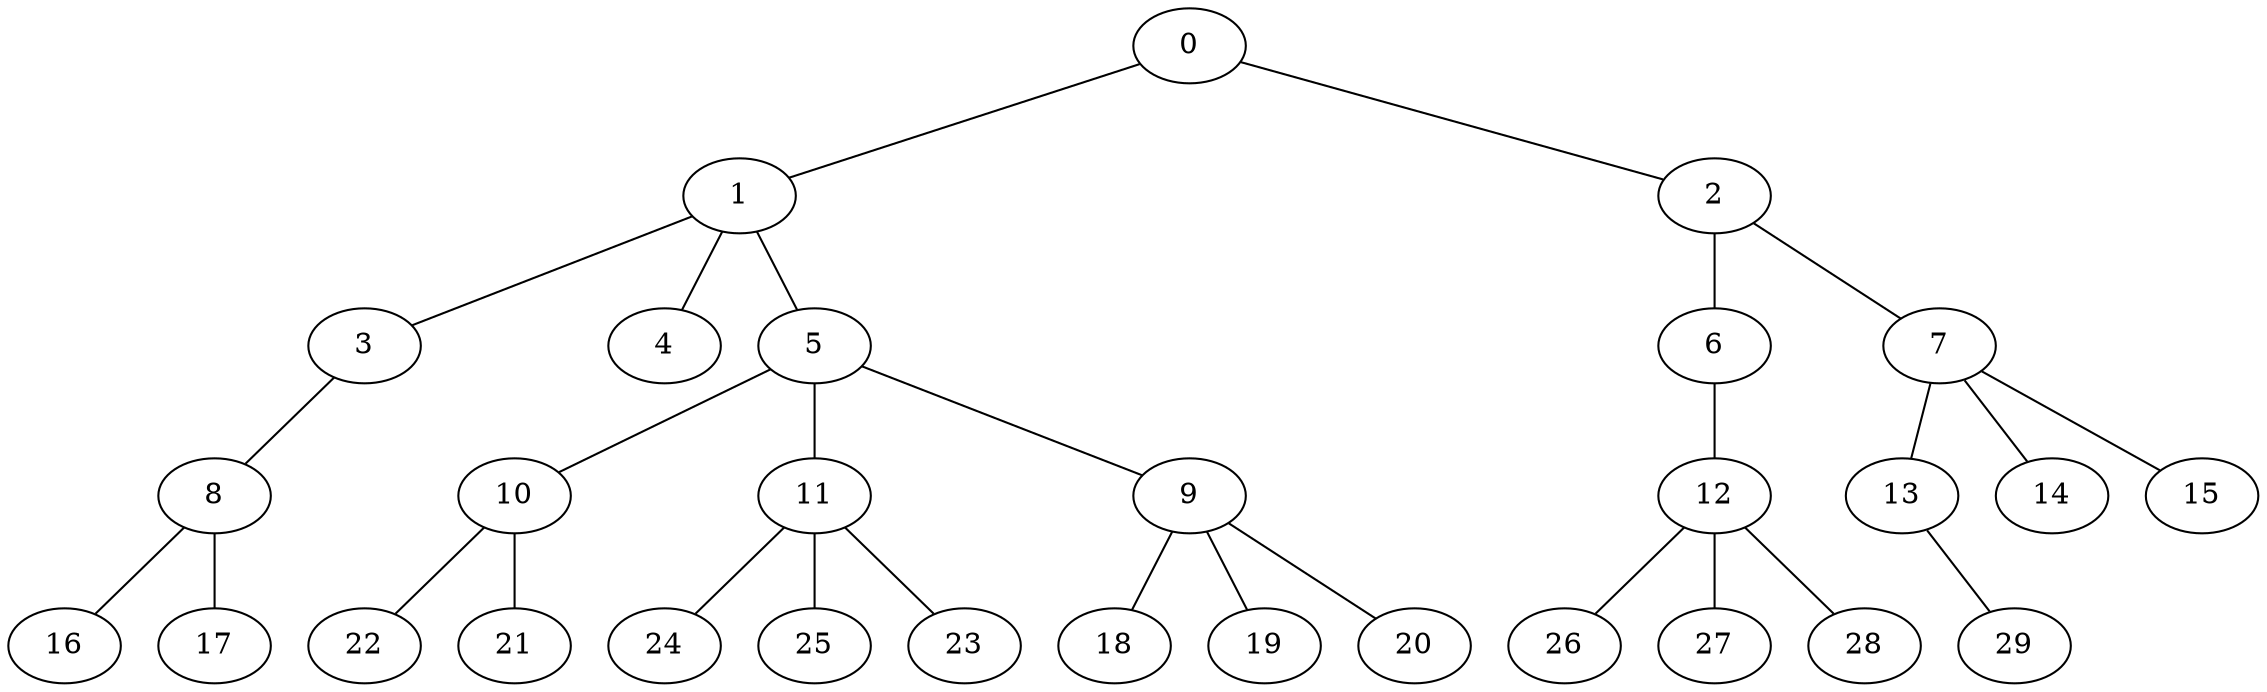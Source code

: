 
graph graphname {
    0 -- 1
0 -- 2
1 -- 3
1 -- 4
1 -- 5
2 -- 6
2 -- 7
3 -- 8
5 -- 10
5 -- 11
5 -- 9
6 -- 12
7 -- 13
7 -- 14
7 -- 15
8 -- 16
8 -- 17
9 -- 18
9 -- 19
9 -- 20
10 -- 22
10 -- 21
11 -- 24
11 -- 25
11 -- 23
12 -- 26
12 -- 27
12 -- 28
13 -- 29

}
